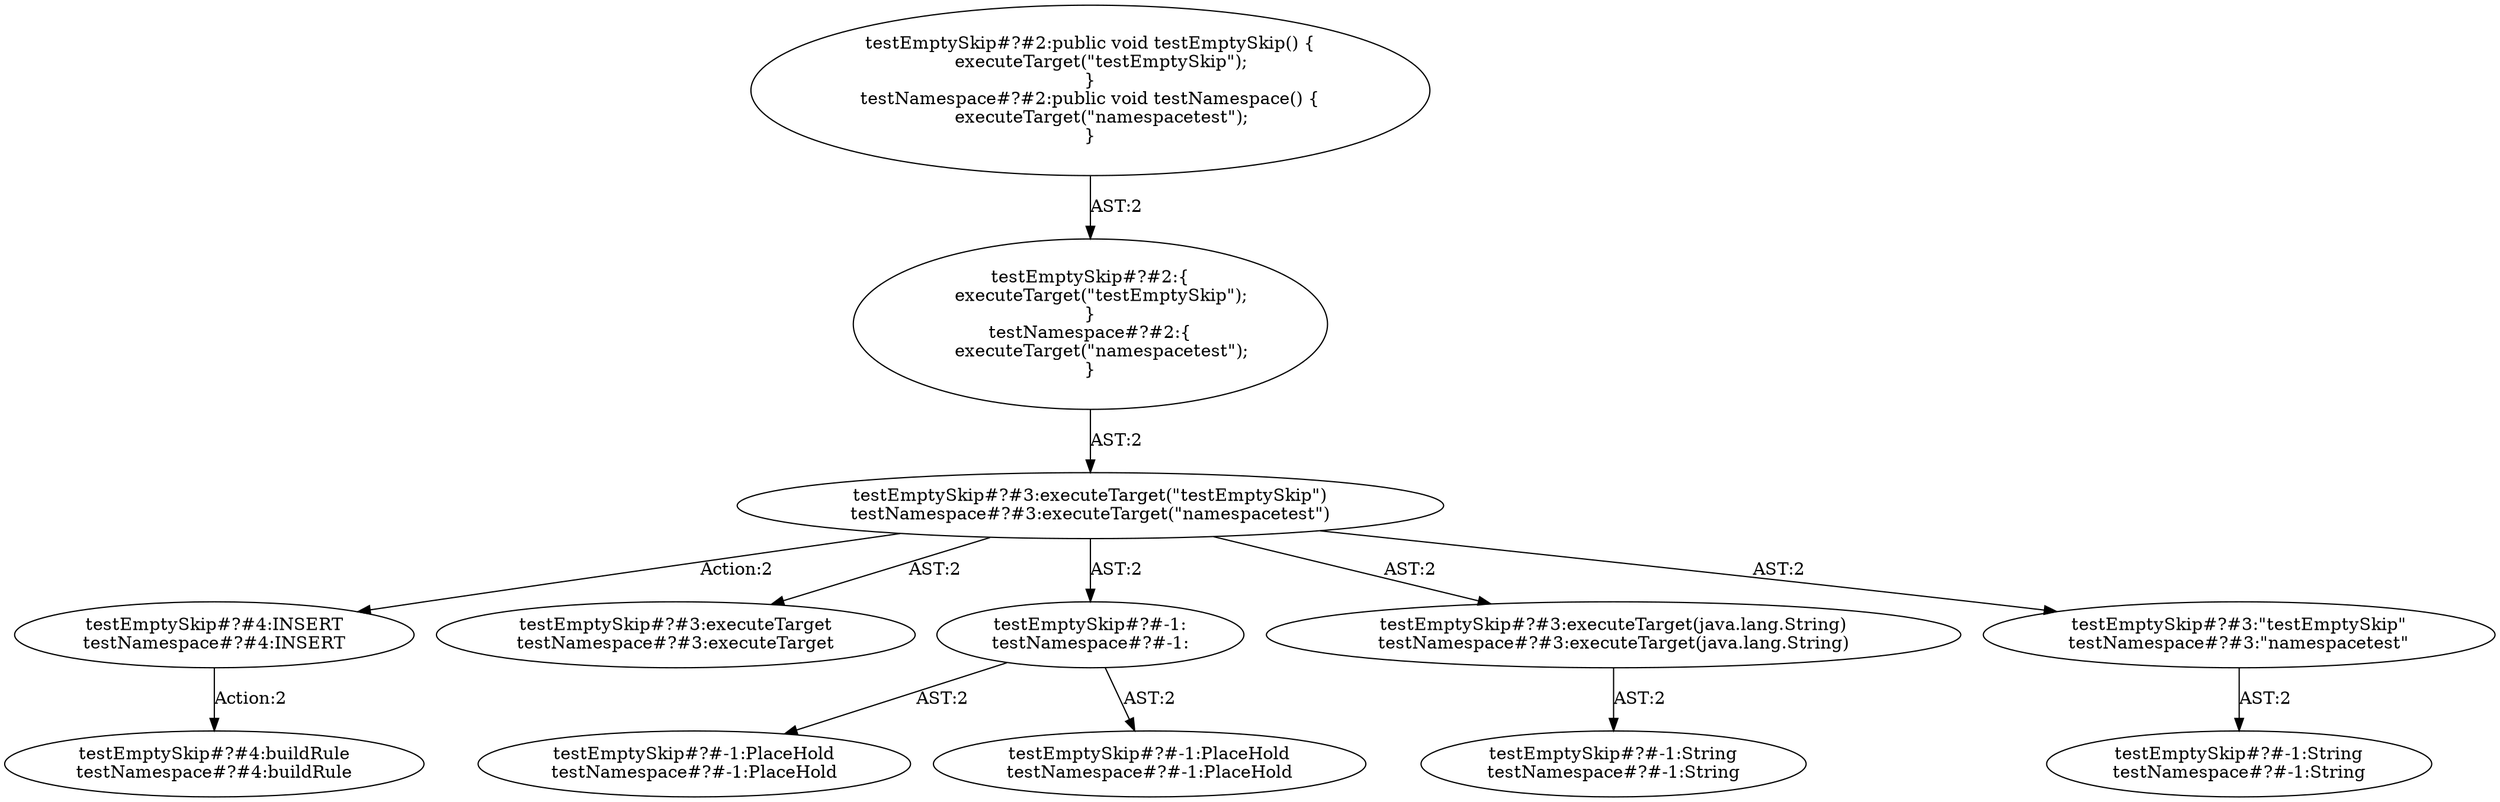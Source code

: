 digraph "Pattern" {
0 [label="testEmptySkip#?#4:INSERT
testNamespace#?#4:INSERT" shape=ellipse]
1 [label="testEmptySkip#?#3:executeTarget(\"testEmptySkip\")
testNamespace#?#3:executeTarget(\"namespacetest\")" shape=ellipse]
2 [label="testEmptySkip#?#2:\{
    executeTarget(\"testEmptySkip\");
\}
testNamespace#?#2:\{
    executeTarget(\"namespacetest\");
\}" shape=ellipse]
3 [label="testEmptySkip#?#2:public void testEmptySkip() \{
    executeTarget(\"testEmptySkip\");
\}
testNamespace#?#2:public void testNamespace() \{
    executeTarget(\"namespacetest\");
\}" shape=ellipse]
4 [label="testEmptySkip#?#3:executeTarget
testNamespace#?#3:executeTarget" shape=ellipse]
5 [label="testEmptySkip#?#-1:
testNamespace#?#-1:" shape=ellipse]
6 [label="testEmptySkip#?#-1:PlaceHold
testNamespace#?#-1:PlaceHold" shape=ellipse]
7 [label="testEmptySkip#?#-1:PlaceHold
testNamespace#?#-1:PlaceHold" shape=ellipse]
8 [label="testEmptySkip#?#3:executeTarget(java.lang.String)
testNamespace#?#3:executeTarget(java.lang.String)" shape=ellipse]
9 [label="testEmptySkip#?#-1:String
testNamespace#?#-1:String" shape=ellipse]
10 [label="testEmptySkip#?#3:\"testEmptySkip\"
testNamespace#?#3:\"namespacetest\"" shape=ellipse]
11 [label="testEmptySkip#?#-1:String
testNamespace#?#-1:String" shape=ellipse]
12 [label="testEmptySkip#?#4:buildRule
testNamespace#?#4:buildRule" shape=ellipse]
0 -> 12 [label="Action:2"];
1 -> 0 [label="Action:2"];
1 -> 4 [label="AST:2"];
1 -> 5 [label="AST:2"];
1 -> 8 [label="AST:2"];
1 -> 10 [label="AST:2"];
2 -> 1 [label="AST:2"];
3 -> 2 [label="AST:2"];
5 -> 6 [label="AST:2"];
5 -> 7 [label="AST:2"];
8 -> 9 [label="AST:2"];
10 -> 11 [label="AST:2"];
}